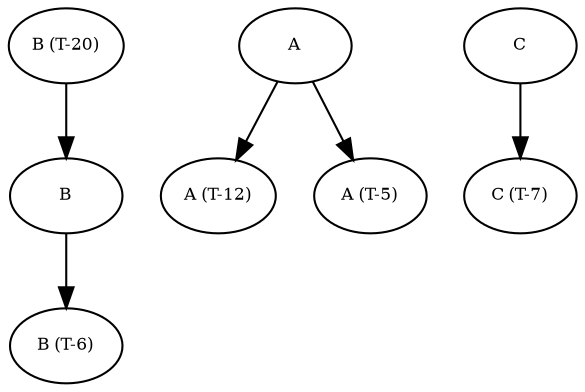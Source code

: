 digraph RGL__DirectedAdjacencyGraph {
    "B (T-20)" [
        fontsize = 8,
        label = "B (T-20)"
    ]

    B [
        fontsize = 8,
        label = B
    ]

    "B (T-6)" [
        fontsize = 8,
        label = "B (T-6)"
    ]

    A [
        fontsize = 8,
        label = A
    ]

    "A (T-12)" [
        fontsize = 8,
        label = "A (T-12)"
    ]

    "A (T-5)" [
        fontsize = 8,
        label = "A (T-5)"
    ]

    C [
        fontsize = 8,
        label = C
    ]

    "C (T-7)" [
        fontsize = 8,
        label = "C (T-7)"
    ]

    "B (T-20)" -> B [
        fontsize = 8
    ]

    B -> "B (T-6)" [
        fontsize = 8
    ]

    A -> "A (T-12)" [
        fontsize = 8
    ]

    A -> "A (T-5)" [
        fontsize = 8
    ]

    C -> "C (T-7)" [
        fontsize = 8
    ]
}
